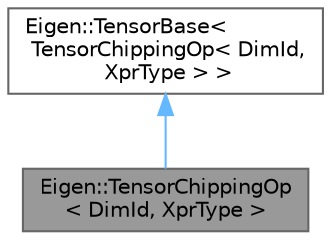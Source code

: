 digraph "Eigen::TensorChippingOp&lt; DimId, XprType &gt;"
{
 // LATEX_PDF_SIZE
  bgcolor="transparent";
  edge [fontname=Helvetica,fontsize=10,labelfontname=Helvetica,labelfontsize=10];
  node [fontname=Helvetica,fontsize=10,shape=box,height=0.2,width=0.4];
  Node1 [id="Node000001",label="Eigen::TensorChippingOp\l\< DimId, XprType \>",height=0.2,width=0.4,color="gray40", fillcolor="grey60", style="filled", fontcolor="black",tooltip=" "];
  Node2 -> Node1 [id="edge1_Node000001_Node000002",dir="back",color="steelblue1",style="solid",tooltip=" "];
  Node2 [id="Node000002",label="Eigen::TensorBase\<\l TensorChippingOp\< DimId,\l XprType \> \>",height=0.2,width=0.4,color="gray40", fillcolor="white", style="filled",URL="$class_eigen_1_1_tensor_base.html",tooltip=" "];
}
